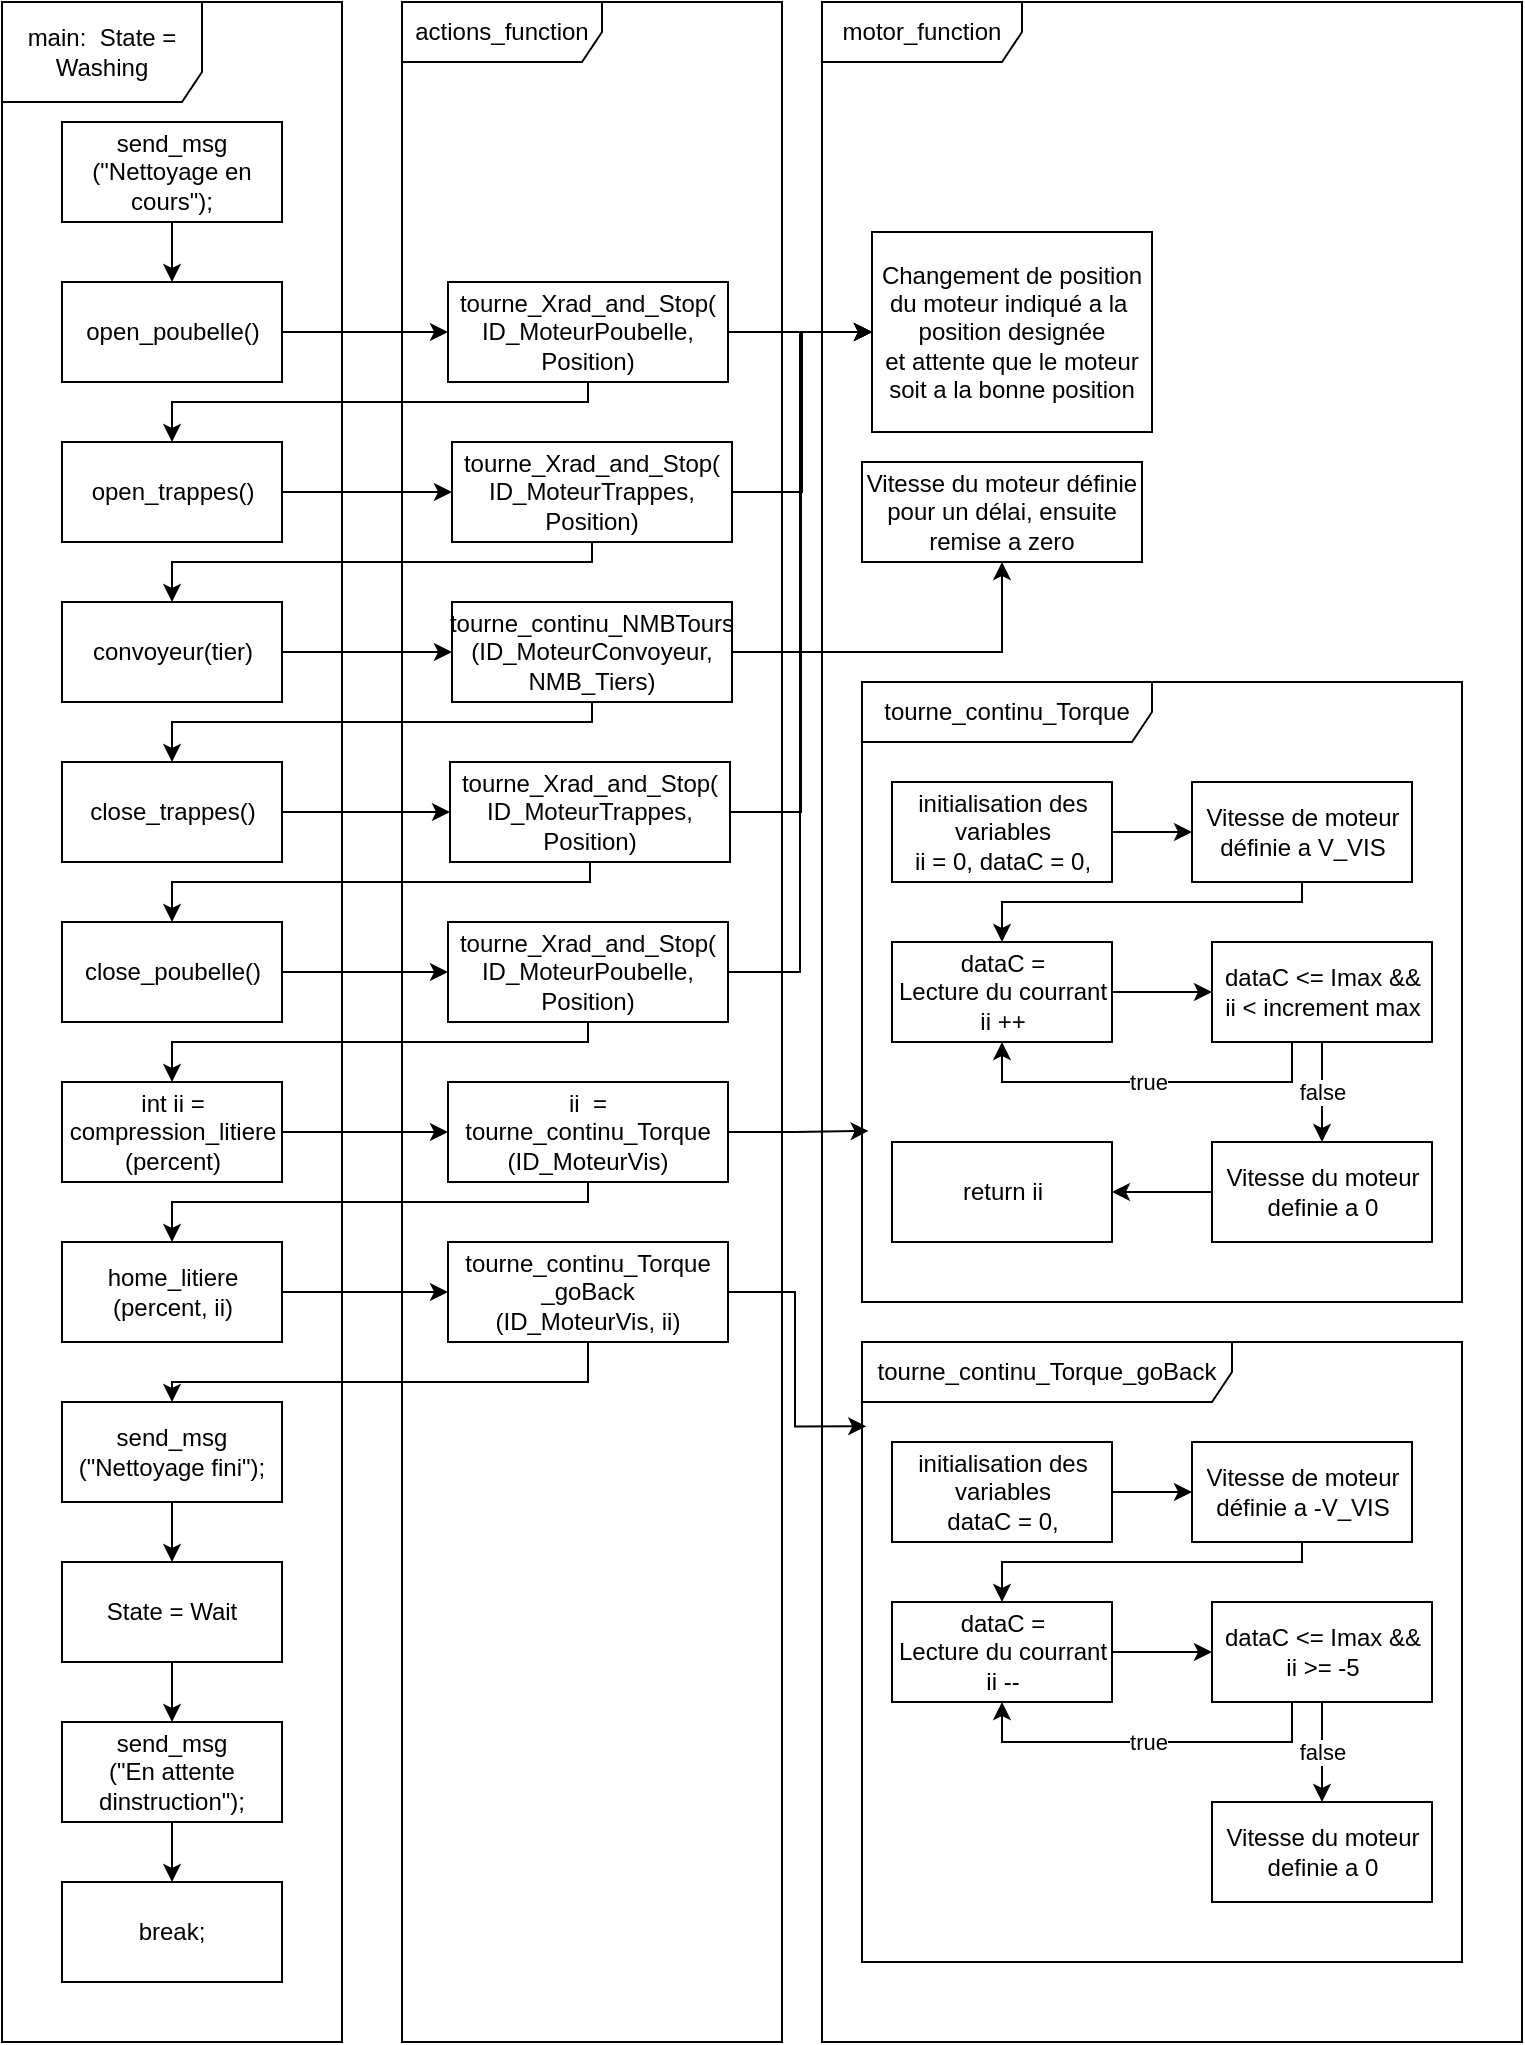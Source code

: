 <mxfile version="17.4.2" type="device"><diagram id="Po2zUwNZPL-pBiPJ4hl3" name="Page-1"><mxGraphModel dx="1966" dy="998" grid="1" gridSize="10" guides="1" tooltips="1" connect="1" arrows="1" fold="1" page="1" pageScale="1" pageWidth="827" pageHeight="1169" math="0" shadow="0"><root><mxCell id="0"/><mxCell id="1" parent="0"/><mxCell id="taXG3vC7ANqc5r7k2s0X-4" value="main:&amp;nbsp; State = Washing" style="shape=umlFrame;whiteSpace=wrap;html=1;width=100;height=50;" parent="1" vertex="1"><mxGeometry x="50" y="20" width="170" height="1020" as="geometry"/></mxCell><mxCell id="taXG3vC7ANqc5r7k2s0X-5" value="actions_function" style="shape=umlFrame;whiteSpace=wrap;html=1;width=100;height=30;" parent="1" vertex="1"><mxGeometry x="250" y="20" width="190" height="1020" as="geometry"/></mxCell><mxCell id="w5NhZOiB6kMFghWaHe8z-51" style="edgeStyle=orthogonalEdgeStyle;rounded=0;orthogonalLoop=1;jettySize=auto;html=1;" edge="1" parent="1" source="w5NhZOiB6kMFghWaHe8z-3" target="w5NhZOiB6kMFghWaHe8z-32"><mxGeometry relative="1" as="geometry"/></mxCell><mxCell id="w5NhZOiB6kMFghWaHe8z-3" value="close_trappes()" style="html=1;" vertex="1" parent="1"><mxGeometry x="80" y="400" width="110" height="50" as="geometry"/></mxCell><mxCell id="w5NhZOiB6kMFghWaHe8z-52" style="edgeStyle=orthogonalEdgeStyle;rounded=0;orthogonalLoop=1;jettySize=auto;html=1;" edge="1" parent="1" source="w5NhZOiB6kMFghWaHe8z-4" target="w5NhZOiB6kMFghWaHe8z-34"><mxGeometry relative="1" as="geometry"/></mxCell><mxCell id="w5NhZOiB6kMFghWaHe8z-4" value="close_poubelle()" style="html=1;" vertex="1" parent="1"><mxGeometry x="80" y="480" width="110" height="50" as="geometry"/></mxCell><mxCell id="w5NhZOiB6kMFghWaHe8z-53" style="edgeStyle=orthogonalEdgeStyle;rounded=0;orthogonalLoop=1;jettySize=auto;html=1;entryX=0;entryY=0.5;entryDx=0;entryDy=0;" edge="1" parent="1" source="w5NhZOiB6kMFghWaHe8z-5" target="w5NhZOiB6kMFghWaHe8z-33"><mxGeometry relative="1" as="geometry"/></mxCell><mxCell id="w5NhZOiB6kMFghWaHe8z-5" value="int ii = &lt;br&gt;compression_litiere&lt;br&gt;(percent)" style="html=1;" vertex="1" parent="1"><mxGeometry x="80" y="560" width="110" height="50" as="geometry"/></mxCell><mxCell id="w5NhZOiB6kMFghWaHe8z-54" style="edgeStyle=orthogonalEdgeStyle;rounded=0;orthogonalLoop=1;jettySize=auto;html=1;" edge="1" parent="1" source="w5NhZOiB6kMFghWaHe8z-6" target="w5NhZOiB6kMFghWaHe8z-35"><mxGeometry relative="1" as="geometry"/></mxCell><mxCell id="w5NhZOiB6kMFghWaHe8z-6" value="home_litiere&lt;br&gt;(percent, ii)" style="html=1;" vertex="1" parent="1"><mxGeometry x="80" y="640" width="110" height="50" as="geometry"/></mxCell><mxCell id="w5NhZOiB6kMFghWaHe8z-64" style="edgeStyle=orthogonalEdgeStyle;rounded=0;orthogonalLoop=1;jettySize=auto;html=1;" edge="1" parent="1" source="w5NhZOiB6kMFghWaHe8z-7" target="w5NhZOiB6kMFghWaHe8z-8"><mxGeometry relative="1" as="geometry"/></mxCell><mxCell id="w5NhZOiB6kMFghWaHe8z-7" value="send_msg&lt;br&gt;(&quot;Nettoyage fini&quot;);" style="rounded=0;whiteSpace=wrap;html=1;" vertex="1" parent="1"><mxGeometry x="80" y="720" width="110" height="50" as="geometry"/></mxCell><mxCell id="w5NhZOiB6kMFghWaHe8z-65" style="edgeStyle=orthogonalEdgeStyle;rounded=0;orthogonalLoop=1;jettySize=auto;html=1;" edge="1" parent="1" source="w5NhZOiB6kMFghWaHe8z-8" target="w5NhZOiB6kMFghWaHe8z-9"><mxGeometry relative="1" as="geometry"/></mxCell><mxCell id="w5NhZOiB6kMFghWaHe8z-8" value="State = Wait" style="rounded=0;whiteSpace=wrap;html=1;" vertex="1" parent="1"><mxGeometry x="80" y="800" width="110" height="50" as="geometry"/></mxCell><mxCell id="w5NhZOiB6kMFghWaHe8z-66" style="edgeStyle=orthogonalEdgeStyle;rounded=0;orthogonalLoop=1;jettySize=auto;html=1;" edge="1" parent="1" source="w5NhZOiB6kMFghWaHe8z-9" target="w5NhZOiB6kMFghWaHe8z-10"><mxGeometry relative="1" as="geometry"/></mxCell><mxCell id="w5NhZOiB6kMFghWaHe8z-9" value="send_msg&lt;br&gt;(&quot;En attente dinstruction&quot;);" style="rounded=0;whiteSpace=wrap;html=1;" vertex="1" parent="1"><mxGeometry x="80" y="880" width="110" height="50" as="geometry"/></mxCell><mxCell id="w5NhZOiB6kMFghWaHe8z-10" value="break;" style="rounded=0;whiteSpace=wrap;html=1;" vertex="1" parent="1"><mxGeometry x="80" y="960" width="110" height="50" as="geometry"/></mxCell><mxCell id="w5NhZOiB6kMFghWaHe8z-67" style="edgeStyle=orthogonalEdgeStyle;rounded=0;orthogonalLoop=1;jettySize=auto;html=1;entryX=0.5;entryY=0;entryDx=0;entryDy=0;" edge="1" parent="1" source="w5NhZOiB6kMFghWaHe8z-16" target="w5NhZOiB6kMFghWaHe8z-17"><mxGeometry relative="1" as="geometry"/></mxCell><mxCell id="w5NhZOiB6kMFghWaHe8z-16" value="send_msg&lt;br&gt;(&quot;Nettoyage en cours&quot;);" style="rounded=0;whiteSpace=wrap;html=1;" vertex="1" parent="1"><mxGeometry x="80" y="80" width="110" height="50" as="geometry"/></mxCell><mxCell id="w5NhZOiB6kMFghWaHe8z-48" style="edgeStyle=orthogonalEdgeStyle;rounded=0;orthogonalLoop=1;jettySize=auto;html=1;entryX=0;entryY=0.5;entryDx=0;entryDy=0;" edge="1" parent="1" source="w5NhZOiB6kMFghWaHe8z-17" target="w5NhZOiB6kMFghWaHe8z-24"><mxGeometry relative="1" as="geometry"/></mxCell><mxCell id="w5NhZOiB6kMFghWaHe8z-17" value="open_poubelle()" style="html=1;" vertex="1" parent="1"><mxGeometry x="80" y="160" width="110" height="50" as="geometry"/></mxCell><mxCell id="w5NhZOiB6kMFghWaHe8z-49" style="edgeStyle=orthogonalEdgeStyle;rounded=0;orthogonalLoop=1;jettySize=auto;html=1;" edge="1" parent="1" source="w5NhZOiB6kMFghWaHe8z-18" target="w5NhZOiB6kMFghWaHe8z-27"><mxGeometry relative="1" as="geometry"/></mxCell><mxCell id="w5NhZOiB6kMFghWaHe8z-18" value="open_trappes()" style="html=1;" vertex="1" parent="1"><mxGeometry x="80" y="240" width="110" height="50" as="geometry"/></mxCell><mxCell id="w5NhZOiB6kMFghWaHe8z-50" style="edgeStyle=orthogonalEdgeStyle;rounded=0;orthogonalLoop=1;jettySize=auto;html=1;" edge="1" parent="1" source="w5NhZOiB6kMFghWaHe8z-19" target="w5NhZOiB6kMFghWaHe8z-28"><mxGeometry relative="1" as="geometry"/></mxCell><mxCell id="w5NhZOiB6kMFghWaHe8z-19" value="convoyeur(tier)" style="html=1;" vertex="1" parent="1"><mxGeometry x="80" y="320" width="110" height="50" as="geometry"/></mxCell><mxCell id="w5NhZOiB6kMFghWaHe8z-43" style="edgeStyle=orthogonalEdgeStyle;rounded=0;orthogonalLoop=1;jettySize=auto;html=1;" edge="1" parent="1" source="w5NhZOiB6kMFghWaHe8z-24" target="w5NhZOiB6kMFghWaHe8z-29"><mxGeometry relative="1" as="geometry"/></mxCell><mxCell id="w5NhZOiB6kMFghWaHe8z-56" style="edgeStyle=orthogonalEdgeStyle;rounded=0;orthogonalLoop=1;jettySize=auto;html=1;" edge="1" parent="1" source="w5NhZOiB6kMFghWaHe8z-24" target="w5NhZOiB6kMFghWaHe8z-18"><mxGeometry relative="1" as="geometry"><Array as="points"><mxPoint x="343" y="220"/><mxPoint x="135" y="220"/></Array></mxGeometry></mxCell><mxCell id="w5NhZOiB6kMFghWaHe8z-24" value="tourne_Xrad_and_Stop(&lt;br&gt;ID_MoteurPoubelle,&lt;br&gt;Position)" style="rounded=0;whiteSpace=wrap;html=1;" vertex="1" parent="1"><mxGeometry x="273" y="160" width="140" height="50" as="geometry"/></mxCell><mxCell id="w5NhZOiB6kMFghWaHe8z-25" value="motor_function" style="shape=umlFrame;whiteSpace=wrap;html=1;width=100;height=30;" vertex="1" parent="1"><mxGeometry x="460" y="20" width="350" height="1020" as="geometry"/></mxCell><mxCell id="w5NhZOiB6kMFghWaHe8z-26" value="Vitesse du moteur définie&lt;br&gt;pour un délai, ensuite remise a zero" style="rounded=0;whiteSpace=wrap;html=1;" vertex="1" parent="1"><mxGeometry x="480" y="250" width="140" height="50" as="geometry"/></mxCell><mxCell id="w5NhZOiB6kMFghWaHe8z-44" style="edgeStyle=orthogonalEdgeStyle;rounded=0;orthogonalLoop=1;jettySize=auto;html=1;entryX=0;entryY=0.5;entryDx=0;entryDy=0;" edge="1" parent="1" source="w5NhZOiB6kMFghWaHe8z-27" target="w5NhZOiB6kMFghWaHe8z-29"><mxGeometry relative="1" as="geometry"/></mxCell><mxCell id="w5NhZOiB6kMFghWaHe8z-57" style="edgeStyle=orthogonalEdgeStyle;rounded=0;orthogonalLoop=1;jettySize=auto;html=1;" edge="1" parent="1" source="w5NhZOiB6kMFghWaHe8z-27" target="w5NhZOiB6kMFghWaHe8z-19"><mxGeometry relative="1" as="geometry"><Array as="points"><mxPoint x="345" y="300"/><mxPoint x="135" y="300"/></Array></mxGeometry></mxCell><mxCell id="w5NhZOiB6kMFghWaHe8z-27" value="tourne_Xrad_and_Stop(&lt;br&gt;ID_MoteurTrappes,&lt;br&gt;Position)" style="rounded=0;whiteSpace=wrap;html=1;" vertex="1" parent="1"><mxGeometry x="275" y="240" width="140" height="50" as="geometry"/></mxCell><mxCell id="w5NhZOiB6kMFghWaHe8z-47" style="edgeStyle=orthogonalEdgeStyle;rounded=0;orthogonalLoop=1;jettySize=auto;html=1;" edge="1" parent="1" source="w5NhZOiB6kMFghWaHe8z-28" target="w5NhZOiB6kMFghWaHe8z-26"><mxGeometry relative="1" as="geometry"/></mxCell><mxCell id="w5NhZOiB6kMFghWaHe8z-58" style="edgeStyle=orthogonalEdgeStyle;rounded=0;orthogonalLoop=1;jettySize=auto;html=1;entryX=0.5;entryY=0;entryDx=0;entryDy=0;" edge="1" parent="1" source="w5NhZOiB6kMFghWaHe8z-28" target="w5NhZOiB6kMFghWaHe8z-3"><mxGeometry relative="1" as="geometry"><Array as="points"><mxPoint x="345" y="380"/><mxPoint x="135" y="380"/></Array></mxGeometry></mxCell><mxCell id="w5NhZOiB6kMFghWaHe8z-28" value="tourne_continu_NMBTours&lt;br&gt;(ID_MoteurConvoyeur,&lt;br&gt;NMB_Tiers)" style="rounded=0;whiteSpace=wrap;html=1;" vertex="1" parent="1"><mxGeometry x="275" y="320" width="140" height="50" as="geometry"/></mxCell><mxCell id="w5NhZOiB6kMFghWaHe8z-29" value="Changement de position du moteur indiqué a la&amp;nbsp;&lt;br&gt;position designée&lt;br&gt;et attente que le moteur soit a la bonne position" style="rounded=0;whiteSpace=wrap;html=1;" vertex="1" parent="1"><mxGeometry x="485" y="135" width="140" height="100" as="geometry"/></mxCell><mxCell id="w5NhZOiB6kMFghWaHe8z-45" style="edgeStyle=orthogonalEdgeStyle;rounded=0;orthogonalLoop=1;jettySize=auto;html=1;entryX=0;entryY=0.5;entryDx=0;entryDy=0;" edge="1" parent="1" source="w5NhZOiB6kMFghWaHe8z-32" target="w5NhZOiB6kMFghWaHe8z-29"><mxGeometry relative="1" as="geometry"/></mxCell><mxCell id="w5NhZOiB6kMFghWaHe8z-59" style="edgeStyle=orthogonalEdgeStyle;rounded=0;orthogonalLoop=1;jettySize=auto;html=1;" edge="1" parent="1" source="w5NhZOiB6kMFghWaHe8z-32" target="w5NhZOiB6kMFghWaHe8z-4"><mxGeometry relative="1" as="geometry"><Array as="points"><mxPoint x="344" y="460"/><mxPoint x="135" y="460"/></Array></mxGeometry></mxCell><mxCell id="w5NhZOiB6kMFghWaHe8z-32" value="tourne_Xrad_and_Stop(&lt;br&gt;ID_MoteurTrappes,&lt;br&gt;Position)" style="rounded=0;whiteSpace=wrap;html=1;" vertex="1" parent="1"><mxGeometry x="274" y="400" width="140" height="50" as="geometry"/></mxCell><mxCell id="w5NhZOiB6kMFghWaHe8z-61" style="edgeStyle=orthogonalEdgeStyle;rounded=0;orthogonalLoop=1;jettySize=auto;html=1;entryX=0.5;entryY=0;entryDx=0;entryDy=0;" edge="1" parent="1" source="w5NhZOiB6kMFghWaHe8z-33" target="w5NhZOiB6kMFghWaHe8z-6"><mxGeometry relative="1" as="geometry"><Array as="points"><mxPoint x="343" y="620"/><mxPoint x="135" y="620"/></Array></mxGeometry></mxCell><mxCell id="w5NhZOiB6kMFghWaHe8z-85" style="edgeStyle=orthogonalEdgeStyle;rounded=0;orthogonalLoop=1;jettySize=auto;html=1;entryX=0.011;entryY=0.724;entryDx=0;entryDy=0;entryPerimeter=0;" edge="1" parent="1" source="w5NhZOiB6kMFghWaHe8z-33" target="w5NhZOiB6kMFghWaHe8z-69"><mxGeometry relative="1" as="geometry"/></mxCell><mxCell id="w5NhZOiB6kMFghWaHe8z-33" value="ii&amp;nbsp; = tourne_continu_Torque&lt;br&gt;(ID_MoteurVis)" style="rounded=0;whiteSpace=wrap;html=1;" vertex="1" parent="1"><mxGeometry x="273" y="560" width="140" height="50" as="geometry"/></mxCell><mxCell id="w5NhZOiB6kMFghWaHe8z-46" style="edgeStyle=orthogonalEdgeStyle;rounded=0;orthogonalLoop=1;jettySize=auto;html=1;entryX=0;entryY=0.5;entryDx=0;entryDy=0;" edge="1" parent="1" source="w5NhZOiB6kMFghWaHe8z-34" target="w5NhZOiB6kMFghWaHe8z-29"><mxGeometry relative="1" as="geometry"/></mxCell><mxCell id="w5NhZOiB6kMFghWaHe8z-60" style="edgeStyle=orthogonalEdgeStyle;rounded=0;orthogonalLoop=1;jettySize=auto;html=1;entryX=0.5;entryY=0;entryDx=0;entryDy=0;" edge="1" parent="1" source="w5NhZOiB6kMFghWaHe8z-34" target="w5NhZOiB6kMFghWaHe8z-5"><mxGeometry relative="1" as="geometry"><Array as="points"><mxPoint x="343" y="540"/><mxPoint x="135" y="540"/></Array></mxGeometry></mxCell><mxCell id="w5NhZOiB6kMFghWaHe8z-34" value="tourne_Xrad_and_Stop(&lt;br&gt;ID_MoteurPoubelle,&lt;br&gt;Position)" style="rounded=0;whiteSpace=wrap;html=1;" vertex="1" parent="1"><mxGeometry x="273" y="480" width="140" height="50" as="geometry"/></mxCell><mxCell id="w5NhZOiB6kMFghWaHe8z-62" style="edgeStyle=orthogonalEdgeStyle;rounded=0;orthogonalLoop=1;jettySize=auto;html=1;entryX=0.5;entryY=0;entryDx=0;entryDy=0;" edge="1" parent="1" source="w5NhZOiB6kMFghWaHe8z-35" target="w5NhZOiB6kMFghWaHe8z-7"><mxGeometry relative="1" as="geometry"><Array as="points"><mxPoint x="343" y="710"/><mxPoint x="135" y="710"/></Array></mxGeometry></mxCell><mxCell id="w5NhZOiB6kMFghWaHe8z-101" style="edgeStyle=orthogonalEdgeStyle;rounded=0;orthogonalLoop=1;jettySize=auto;html=1;entryX=0.007;entryY=0.136;entryDx=0;entryDy=0;entryPerimeter=0;" edge="1" parent="1" source="w5NhZOiB6kMFghWaHe8z-35" target="w5NhZOiB6kMFghWaHe8z-88"><mxGeometry relative="1" as="geometry"/></mxCell><mxCell id="w5NhZOiB6kMFghWaHe8z-35" value="tourne_continu_Torque&lt;br&gt;_goBack&lt;br&gt;(ID_MoteurVis, ii)" style="rounded=0;whiteSpace=wrap;html=1;" vertex="1" parent="1"><mxGeometry x="273" y="640" width="140" height="50" as="geometry"/></mxCell><mxCell id="w5NhZOiB6kMFghWaHe8z-69" value="tourne_continu_Torque" style="shape=umlFrame;whiteSpace=wrap;html=1;width=145;height=30;" vertex="1" parent="1"><mxGeometry x="480" y="360" width="300" height="310" as="geometry"/></mxCell><mxCell id="w5NhZOiB6kMFghWaHe8z-73" style="edgeStyle=orthogonalEdgeStyle;rounded=0;orthogonalLoop=1;jettySize=auto;html=1;" edge="1" parent="1" source="w5NhZOiB6kMFghWaHe8z-70" target="w5NhZOiB6kMFghWaHe8z-71"><mxGeometry relative="1" as="geometry"/></mxCell><mxCell id="w5NhZOiB6kMFghWaHe8z-70" value="initialisation des&lt;br&gt;variables&lt;br&gt;ii = 0, dataC = 0," style="html=1;" vertex="1" parent="1"><mxGeometry x="495" y="410" width="110" height="50" as="geometry"/></mxCell><mxCell id="w5NhZOiB6kMFghWaHe8z-74" style="edgeStyle=orthogonalEdgeStyle;rounded=0;orthogonalLoop=1;jettySize=auto;html=1;" edge="1" parent="1" source="w5NhZOiB6kMFghWaHe8z-71" target="w5NhZOiB6kMFghWaHe8z-72"><mxGeometry relative="1" as="geometry"><Array as="points"><mxPoint x="700" y="470"/><mxPoint x="550" y="470"/></Array></mxGeometry></mxCell><mxCell id="w5NhZOiB6kMFghWaHe8z-71" value="Vitesse de moteur&lt;br&gt;définie a V_VIS" style="html=1;" vertex="1" parent="1"><mxGeometry x="645" y="410" width="110" height="50" as="geometry"/></mxCell><mxCell id="w5NhZOiB6kMFghWaHe8z-77" style="edgeStyle=orthogonalEdgeStyle;rounded=0;orthogonalLoop=1;jettySize=auto;html=1;" edge="1" parent="1" source="w5NhZOiB6kMFghWaHe8z-72" target="w5NhZOiB6kMFghWaHe8z-76"><mxGeometry relative="1" as="geometry"/></mxCell><mxCell id="w5NhZOiB6kMFghWaHe8z-72" value="dataC = &lt;br&gt;Lecture du courrant&lt;br&gt;ii ++" style="html=1;" vertex="1" parent="1"><mxGeometry x="495" y="490" width="110" height="50" as="geometry"/></mxCell><mxCell id="w5NhZOiB6kMFghWaHe8z-78" value="true" style="edgeStyle=orthogonalEdgeStyle;rounded=0;orthogonalLoop=1;jettySize=auto;html=1;entryX=0.5;entryY=1;entryDx=0;entryDy=0;" edge="1" parent="1" source="w5NhZOiB6kMFghWaHe8z-76" target="w5NhZOiB6kMFghWaHe8z-72"><mxGeometry relative="1" as="geometry"><Array as="points"><mxPoint x="695" y="560"/><mxPoint x="550" y="560"/></Array></mxGeometry></mxCell><mxCell id="w5NhZOiB6kMFghWaHe8z-81" value="false" style="edgeStyle=orthogonalEdgeStyle;rounded=0;orthogonalLoop=1;jettySize=auto;html=1;" edge="1" parent="1" source="w5NhZOiB6kMFghWaHe8z-76" target="w5NhZOiB6kMFghWaHe8z-79"><mxGeometry relative="1" as="geometry"/></mxCell><mxCell id="w5NhZOiB6kMFghWaHe8z-76" value="dataC &amp;lt;= Imax &amp;amp;&amp;amp;&lt;br&gt;ii &amp;lt; increment max" style="html=1;" vertex="1" parent="1"><mxGeometry x="655" y="490" width="110" height="50" as="geometry"/></mxCell><mxCell id="w5NhZOiB6kMFghWaHe8z-83" style="edgeStyle=orthogonalEdgeStyle;rounded=0;orthogonalLoop=1;jettySize=auto;html=1;" edge="1" parent="1" source="w5NhZOiB6kMFghWaHe8z-79" target="w5NhZOiB6kMFghWaHe8z-82"><mxGeometry relative="1" as="geometry"/></mxCell><mxCell id="w5NhZOiB6kMFghWaHe8z-79" value="Vitesse du moteur&lt;br&gt;definie a 0" style="html=1;" vertex="1" parent="1"><mxGeometry x="655" y="590" width="110" height="50" as="geometry"/></mxCell><mxCell id="w5NhZOiB6kMFghWaHe8z-82" value="return ii" style="html=1;" vertex="1" parent="1"><mxGeometry x="495" y="590" width="110" height="50" as="geometry"/></mxCell><mxCell id="w5NhZOiB6kMFghWaHe8z-88" value="tourne_continu_Torque_goBack" style="shape=umlFrame;whiteSpace=wrap;html=1;width=185;height=30;" vertex="1" parent="1"><mxGeometry x="480" y="690" width="300" height="310" as="geometry"/></mxCell><mxCell id="w5NhZOiB6kMFghWaHe8z-89" style="edgeStyle=orthogonalEdgeStyle;rounded=0;orthogonalLoop=1;jettySize=auto;html=1;" edge="1" parent="1" source="w5NhZOiB6kMFghWaHe8z-90" target="w5NhZOiB6kMFghWaHe8z-92"><mxGeometry relative="1" as="geometry"/></mxCell><mxCell id="w5NhZOiB6kMFghWaHe8z-90" value="initialisation des&lt;br&gt;variables&lt;br&gt;dataC = 0," style="html=1;" vertex="1" parent="1"><mxGeometry x="495" y="740" width="110" height="50" as="geometry"/></mxCell><mxCell id="w5NhZOiB6kMFghWaHe8z-91" style="edgeStyle=orthogonalEdgeStyle;rounded=0;orthogonalLoop=1;jettySize=auto;html=1;" edge="1" parent="1" source="w5NhZOiB6kMFghWaHe8z-92" target="w5NhZOiB6kMFghWaHe8z-94"><mxGeometry relative="1" as="geometry"><Array as="points"><mxPoint x="700" y="800"/><mxPoint x="550" y="800"/></Array></mxGeometry></mxCell><mxCell id="w5NhZOiB6kMFghWaHe8z-92" value="Vitesse de moteur&lt;br&gt;définie a -V_VIS" style="html=1;" vertex="1" parent="1"><mxGeometry x="645" y="740" width="110" height="50" as="geometry"/></mxCell><mxCell id="w5NhZOiB6kMFghWaHe8z-93" style="edgeStyle=orthogonalEdgeStyle;rounded=0;orthogonalLoop=1;jettySize=auto;html=1;" edge="1" parent="1" source="w5NhZOiB6kMFghWaHe8z-94" target="w5NhZOiB6kMFghWaHe8z-97"><mxGeometry relative="1" as="geometry"/></mxCell><mxCell id="w5NhZOiB6kMFghWaHe8z-94" value="dataC = &lt;br&gt;Lecture du courrant&lt;br&gt;ii --" style="html=1;" vertex="1" parent="1"><mxGeometry x="495" y="820" width="110" height="50" as="geometry"/></mxCell><mxCell id="w5NhZOiB6kMFghWaHe8z-95" value="true" style="edgeStyle=orthogonalEdgeStyle;rounded=0;orthogonalLoop=1;jettySize=auto;html=1;entryX=0.5;entryY=1;entryDx=0;entryDy=0;" edge="1" parent="1" source="w5NhZOiB6kMFghWaHe8z-97" target="w5NhZOiB6kMFghWaHe8z-94"><mxGeometry relative="1" as="geometry"><Array as="points"><mxPoint x="695" y="890"/><mxPoint x="550" y="890"/></Array></mxGeometry></mxCell><mxCell id="w5NhZOiB6kMFghWaHe8z-96" value="false" style="edgeStyle=orthogonalEdgeStyle;rounded=0;orthogonalLoop=1;jettySize=auto;html=1;" edge="1" parent="1" source="w5NhZOiB6kMFghWaHe8z-97" target="w5NhZOiB6kMFghWaHe8z-99"><mxGeometry relative="1" as="geometry"/></mxCell><mxCell id="w5NhZOiB6kMFghWaHe8z-97" value="dataC &amp;lt;= Imax &amp;amp;&amp;amp;&lt;br&gt;ii &amp;gt;= -5" style="html=1;" vertex="1" parent="1"><mxGeometry x="655" y="820" width="110" height="50" as="geometry"/></mxCell><mxCell id="w5NhZOiB6kMFghWaHe8z-99" value="Vitesse du moteur&lt;br&gt;definie a 0" style="html=1;" vertex="1" parent="1"><mxGeometry x="655" y="920" width="110" height="50" as="geometry"/></mxCell></root></mxGraphModel></diagram></mxfile>